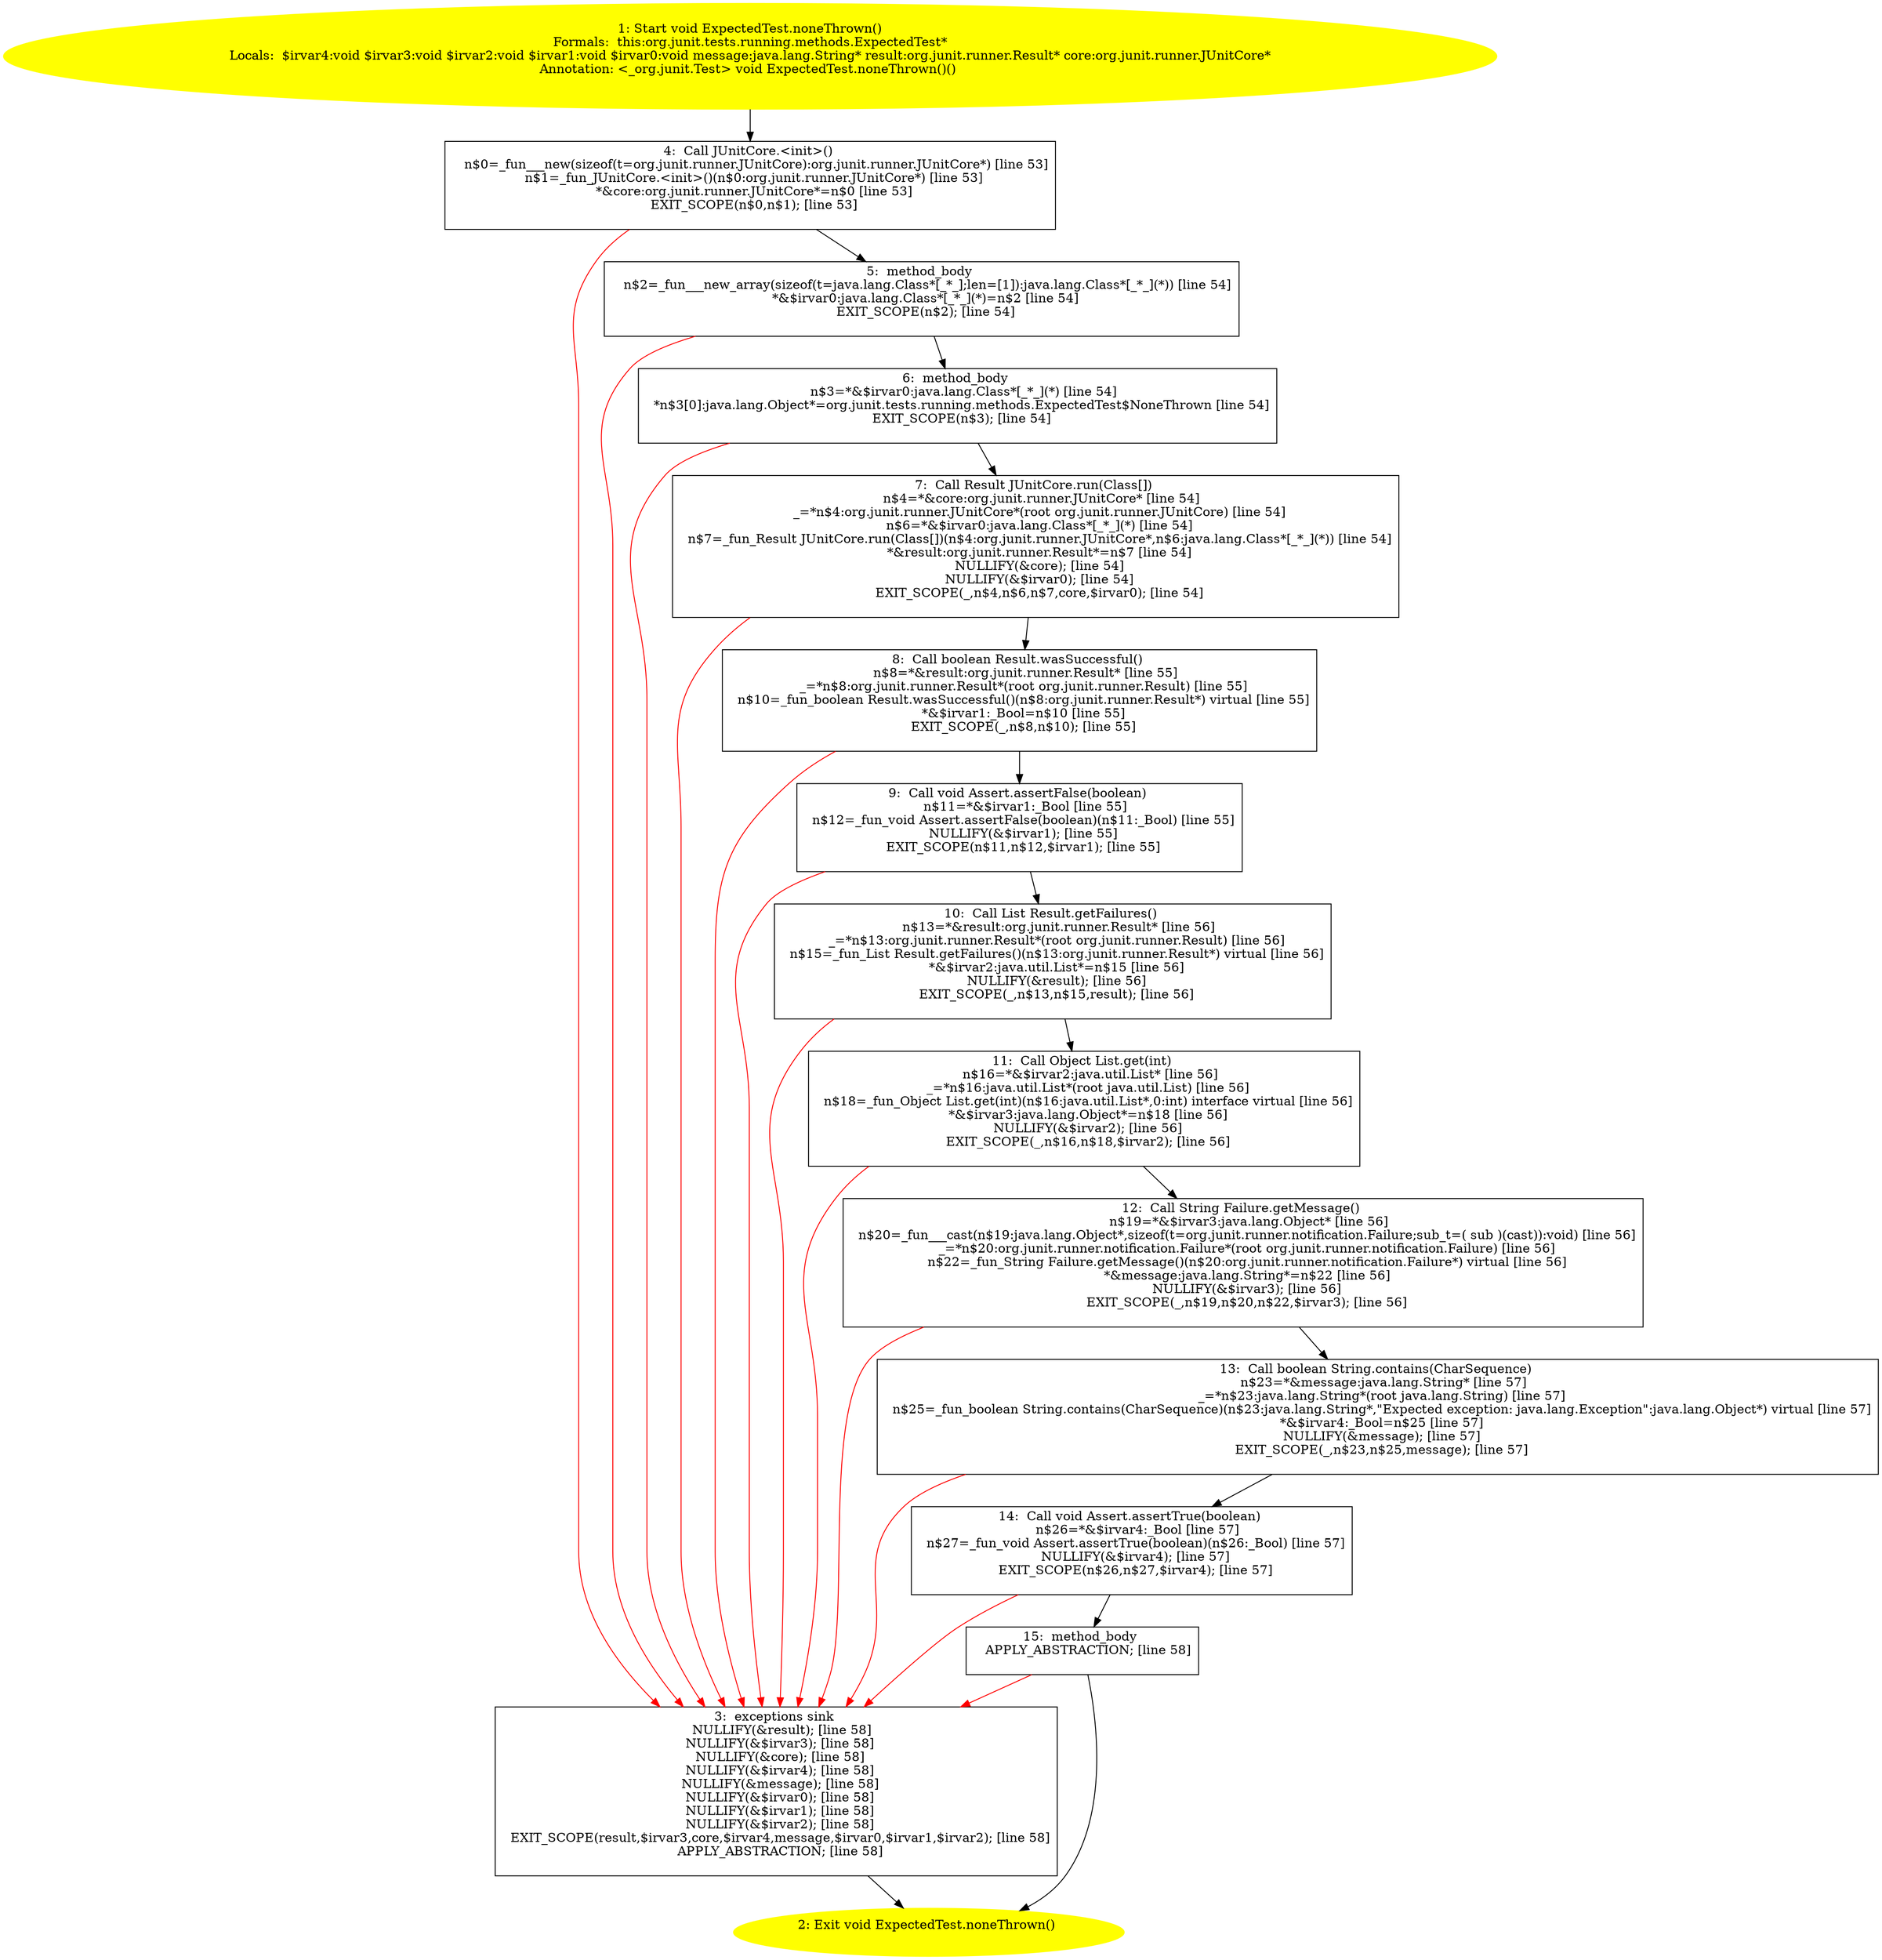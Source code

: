 /* @generated */
digraph cfg {
"org.junit.tests.running.methods.ExpectedTest.noneThrown():void.d123fd8cc3b80014683d490cee3721d7_1" [label="1: Start void ExpectedTest.noneThrown()\nFormals:  this:org.junit.tests.running.methods.ExpectedTest*\nLocals:  $irvar4:void $irvar3:void $irvar2:void $irvar1:void $irvar0:void message:java.lang.String* result:org.junit.runner.Result* core:org.junit.runner.JUnitCore*\nAnnotation: <_org.junit.Test> void ExpectedTest.noneThrown()() \n  " color=yellow style=filled]
	

	 "org.junit.tests.running.methods.ExpectedTest.noneThrown():void.d123fd8cc3b80014683d490cee3721d7_1" -> "org.junit.tests.running.methods.ExpectedTest.noneThrown():void.d123fd8cc3b80014683d490cee3721d7_4" ;
"org.junit.tests.running.methods.ExpectedTest.noneThrown():void.d123fd8cc3b80014683d490cee3721d7_2" [label="2: Exit void ExpectedTest.noneThrown() \n  " color=yellow style=filled]
	

"org.junit.tests.running.methods.ExpectedTest.noneThrown():void.d123fd8cc3b80014683d490cee3721d7_3" [label="3:  exceptions sink \n   NULLIFY(&result); [line 58]\n  NULLIFY(&$irvar3); [line 58]\n  NULLIFY(&core); [line 58]\n  NULLIFY(&$irvar4); [line 58]\n  NULLIFY(&message); [line 58]\n  NULLIFY(&$irvar0); [line 58]\n  NULLIFY(&$irvar1); [line 58]\n  NULLIFY(&$irvar2); [line 58]\n  EXIT_SCOPE(result,$irvar3,core,$irvar4,message,$irvar0,$irvar1,$irvar2); [line 58]\n  APPLY_ABSTRACTION; [line 58]\n " shape="box"]
	

	 "org.junit.tests.running.methods.ExpectedTest.noneThrown():void.d123fd8cc3b80014683d490cee3721d7_3" -> "org.junit.tests.running.methods.ExpectedTest.noneThrown():void.d123fd8cc3b80014683d490cee3721d7_2" ;
"org.junit.tests.running.methods.ExpectedTest.noneThrown():void.d123fd8cc3b80014683d490cee3721d7_4" [label="4:  Call JUnitCore.<init>() \n   n$0=_fun___new(sizeof(t=org.junit.runner.JUnitCore):org.junit.runner.JUnitCore*) [line 53]\n  n$1=_fun_JUnitCore.<init>()(n$0:org.junit.runner.JUnitCore*) [line 53]\n  *&core:org.junit.runner.JUnitCore*=n$0 [line 53]\n  EXIT_SCOPE(n$0,n$1); [line 53]\n " shape="box"]
	

	 "org.junit.tests.running.methods.ExpectedTest.noneThrown():void.d123fd8cc3b80014683d490cee3721d7_4" -> "org.junit.tests.running.methods.ExpectedTest.noneThrown():void.d123fd8cc3b80014683d490cee3721d7_5" ;
	 "org.junit.tests.running.methods.ExpectedTest.noneThrown():void.d123fd8cc3b80014683d490cee3721d7_4" -> "org.junit.tests.running.methods.ExpectedTest.noneThrown():void.d123fd8cc3b80014683d490cee3721d7_3" [color="red" ];
"org.junit.tests.running.methods.ExpectedTest.noneThrown():void.d123fd8cc3b80014683d490cee3721d7_5" [label="5:  method_body \n   n$2=_fun___new_array(sizeof(t=java.lang.Class*[_*_];len=[1]):java.lang.Class*[_*_](*)) [line 54]\n  *&$irvar0:java.lang.Class*[_*_](*)=n$2 [line 54]\n  EXIT_SCOPE(n$2); [line 54]\n " shape="box"]
	

	 "org.junit.tests.running.methods.ExpectedTest.noneThrown():void.d123fd8cc3b80014683d490cee3721d7_5" -> "org.junit.tests.running.methods.ExpectedTest.noneThrown():void.d123fd8cc3b80014683d490cee3721d7_6" ;
	 "org.junit.tests.running.methods.ExpectedTest.noneThrown():void.d123fd8cc3b80014683d490cee3721d7_5" -> "org.junit.tests.running.methods.ExpectedTest.noneThrown():void.d123fd8cc3b80014683d490cee3721d7_3" [color="red" ];
"org.junit.tests.running.methods.ExpectedTest.noneThrown():void.d123fd8cc3b80014683d490cee3721d7_6" [label="6:  method_body \n   n$3=*&$irvar0:java.lang.Class*[_*_](*) [line 54]\n  *n$3[0]:java.lang.Object*=org.junit.tests.running.methods.ExpectedTest$NoneThrown [line 54]\n  EXIT_SCOPE(n$3); [line 54]\n " shape="box"]
	

	 "org.junit.tests.running.methods.ExpectedTest.noneThrown():void.d123fd8cc3b80014683d490cee3721d7_6" -> "org.junit.tests.running.methods.ExpectedTest.noneThrown():void.d123fd8cc3b80014683d490cee3721d7_7" ;
	 "org.junit.tests.running.methods.ExpectedTest.noneThrown():void.d123fd8cc3b80014683d490cee3721d7_6" -> "org.junit.tests.running.methods.ExpectedTest.noneThrown():void.d123fd8cc3b80014683d490cee3721d7_3" [color="red" ];
"org.junit.tests.running.methods.ExpectedTest.noneThrown():void.d123fd8cc3b80014683d490cee3721d7_7" [label="7:  Call Result JUnitCore.run(Class[]) \n   n$4=*&core:org.junit.runner.JUnitCore* [line 54]\n  _=*n$4:org.junit.runner.JUnitCore*(root org.junit.runner.JUnitCore) [line 54]\n  n$6=*&$irvar0:java.lang.Class*[_*_](*) [line 54]\n  n$7=_fun_Result JUnitCore.run(Class[])(n$4:org.junit.runner.JUnitCore*,n$6:java.lang.Class*[_*_](*)) [line 54]\n  *&result:org.junit.runner.Result*=n$7 [line 54]\n  NULLIFY(&core); [line 54]\n  NULLIFY(&$irvar0); [line 54]\n  EXIT_SCOPE(_,n$4,n$6,n$7,core,$irvar0); [line 54]\n " shape="box"]
	

	 "org.junit.tests.running.methods.ExpectedTest.noneThrown():void.d123fd8cc3b80014683d490cee3721d7_7" -> "org.junit.tests.running.methods.ExpectedTest.noneThrown():void.d123fd8cc3b80014683d490cee3721d7_8" ;
	 "org.junit.tests.running.methods.ExpectedTest.noneThrown():void.d123fd8cc3b80014683d490cee3721d7_7" -> "org.junit.tests.running.methods.ExpectedTest.noneThrown():void.d123fd8cc3b80014683d490cee3721d7_3" [color="red" ];
"org.junit.tests.running.methods.ExpectedTest.noneThrown():void.d123fd8cc3b80014683d490cee3721d7_8" [label="8:  Call boolean Result.wasSuccessful() \n   n$8=*&result:org.junit.runner.Result* [line 55]\n  _=*n$8:org.junit.runner.Result*(root org.junit.runner.Result) [line 55]\n  n$10=_fun_boolean Result.wasSuccessful()(n$8:org.junit.runner.Result*) virtual [line 55]\n  *&$irvar1:_Bool=n$10 [line 55]\n  EXIT_SCOPE(_,n$8,n$10); [line 55]\n " shape="box"]
	

	 "org.junit.tests.running.methods.ExpectedTest.noneThrown():void.d123fd8cc3b80014683d490cee3721d7_8" -> "org.junit.tests.running.methods.ExpectedTest.noneThrown():void.d123fd8cc3b80014683d490cee3721d7_9" ;
	 "org.junit.tests.running.methods.ExpectedTest.noneThrown():void.d123fd8cc3b80014683d490cee3721d7_8" -> "org.junit.tests.running.methods.ExpectedTest.noneThrown():void.d123fd8cc3b80014683d490cee3721d7_3" [color="red" ];
"org.junit.tests.running.methods.ExpectedTest.noneThrown():void.d123fd8cc3b80014683d490cee3721d7_9" [label="9:  Call void Assert.assertFalse(boolean) \n   n$11=*&$irvar1:_Bool [line 55]\n  n$12=_fun_void Assert.assertFalse(boolean)(n$11:_Bool) [line 55]\n  NULLIFY(&$irvar1); [line 55]\n  EXIT_SCOPE(n$11,n$12,$irvar1); [line 55]\n " shape="box"]
	

	 "org.junit.tests.running.methods.ExpectedTest.noneThrown():void.d123fd8cc3b80014683d490cee3721d7_9" -> "org.junit.tests.running.methods.ExpectedTest.noneThrown():void.d123fd8cc3b80014683d490cee3721d7_10" ;
	 "org.junit.tests.running.methods.ExpectedTest.noneThrown():void.d123fd8cc3b80014683d490cee3721d7_9" -> "org.junit.tests.running.methods.ExpectedTest.noneThrown():void.d123fd8cc3b80014683d490cee3721d7_3" [color="red" ];
"org.junit.tests.running.methods.ExpectedTest.noneThrown():void.d123fd8cc3b80014683d490cee3721d7_10" [label="10:  Call List Result.getFailures() \n   n$13=*&result:org.junit.runner.Result* [line 56]\n  _=*n$13:org.junit.runner.Result*(root org.junit.runner.Result) [line 56]\n  n$15=_fun_List Result.getFailures()(n$13:org.junit.runner.Result*) virtual [line 56]\n  *&$irvar2:java.util.List*=n$15 [line 56]\n  NULLIFY(&result); [line 56]\n  EXIT_SCOPE(_,n$13,n$15,result); [line 56]\n " shape="box"]
	

	 "org.junit.tests.running.methods.ExpectedTest.noneThrown():void.d123fd8cc3b80014683d490cee3721d7_10" -> "org.junit.tests.running.methods.ExpectedTest.noneThrown():void.d123fd8cc3b80014683d490cee3721d7_11" ;
	 "org.junit.tests.running.methods.ExpectedTest.noneThrown():void.d123fd8cc3b80014683d490cee3721d7_10" -> "org.junit.tests.running.methods.ExpectedTest.noneThrown():void.d123fd8cc3b80014683d490cee3721d7_3" [color="red" ];
"org.junit.tests.running.methods.ExpectedTest.noneThrown():void.d123fd8cc3b80014683d490cee3721d7_11" [label="11:  Call Object List.get(int) \n   n$16=*&$irvar2:java.util.List* [line 56]\n  _=*n$16:java.util.List*(root java.util.List) [line 56]\n  n$18=_fun_Object List.get(int)(n$16:java.util.List*,0:int) interface virtual [line 56]\n  *&$irvar3:java.lang.Object*=n$18 [line 56]\n  NULLIFY(&$irvar2); [line 56]\n  EXIT_SCOPE(_,n$16,n$18,$irvar2); [line 56]\n " shape="box"]
	

	 "org.junit.tests.running.methods.ExpectedTest.noneThrown():void.d123fd8cc3b80014683d490cee3721d7_11" -> "org.junit.tests.running.methods.ExpectedTest.noneThrown():void.d123fd8cc3b80014683d490cee3721d7_12" ;
	 "org.junit.tests.running.methods.ExpectedTest.noneThrown():void.d123fd8cc3b80014683d490cee3721d7_11" -> "org.junit.tests.running.methods.ExpectedTest.noneThrown():void.d123fd8cc3b80014683d490cee3721d7_3" [color="red" ];
"org.junit.tests.running.methods.ExpectedTest.noneThrown():void.d123fd8cc3b80014683d490cee3721d7_12" [label="12:  Call String Failure.getMessage() \n   n$19=*&$irvar3:java.lang.Object* [line 56]\n  n$20=_fun___cast(n$19:java.lang.Object*,sizeof(t=org.junit.runner.notification.Failure;sub_t=( sub )(cast)):void) [line 56]\n  _=*n$20:org.junit.runner.notification.Failure*(root org.junit.runner.notification.Failure) [line 56]\n  n$22=_fun_String Failure.getMessage()(n$20:org.junit.runner.notification.Failure*) virtual [line 56]\n  *&message:java.lang.String*=n$22 [line 56]\n  NULLIFY(&$irvar3); [line 56]\n  EXIT_SCOPE(_,n$19,n$20,n$22,$irvar3); [line 56]\n " shape="box"]
	

	 "org.junit.tests.running.methods.ExpectedTest.noneThrown():void.d123fd8cc3b80014683d490cee3721d7_12" -> "org.junit.tests.running.methods.ExpectedTest.noneThrown():void.d123fd8cc3b80014683d490cee3721d7_13" ;
	 "org.junit.tests.running.methods.ExpectedTest.noneThrown():void.d123fd8cc3b80014683d490cee3721d7_12" -> "org.junit.tests.running.methods.ExpectedTest.noneThrown():void.d123fd8cc3b80014683d490cee3721d7_3" [color="red" ];
"org.junit.tests.running.methods.ExpectedTest.noneThrown():void.d123fd8cc3b80014683d490cee3721d7_13" [label="13:  Call boolean String.contains(CharSequence) \n   n$23=*&message:java.lang.String* [line 57]\n  _=*n$23:java.lang.String*(root java.lang.String) [line 57]\n  n$25=_fun_boolean String.contains(CharSequence)(n$23:java.lang.String*,\"Expected exception: java.lang.Exception\":java.lang.Object*) virtual [line 57]\n  *&$irvar4:_Bool=n$25 [line 57]\n  NULLIFY(&message); [line 57]\n  EXIT_SCOPE(_,n$23,n$25,message); [line 57]\n " shape="box"]
	

	 "org.junit.tests.running.methods.ExpectedTest.noneThrown():void.d123fd8cc3b80014683d490cee3721d7_13" -> "org.junit.tests.running.methods.ExpectedTest.noneThrown():void.d123fd8cc3b80014683d490cee3721d7_14" ;
	 "org.junit.tests.running.methods.ExpectedTest.noneThrown():void.d123fd8cc3b80014683d490cee3721d7_13" -> "org.junit.tests.running.methods.ExpectedTest.noneThrown():void.d123fd8cc3b80014683d490cee3721d7_3" [color="red" ];
"org.junit.tests.running.methods.ExpectedTest.noneThrown():void.d123fd8cc3b80014683d490cee3721d7_14" [label="14:  Call void Assert.assertTrue(boolean) \n   n$26=*&$irvar4:_Bool [line 57]\n  n$27=_fun_void Assert.assertTrue(boolean)(n$26:_Bool) [line 57]\n  NULLIFY(&$irvar4); [line 57]\n  EXIT_SCOPE(n$26,n$27,$irvar4); [line 57]\n " shape="box"]
	

	 "org.junit.tests.running.methods.ExpectedTest.noneThrown():void.d123fd8cc3b80014683d490cee3721d7_14" -> "org.junit.tests.running.methods.ExpectedTest.noneThrown():void.d123fd8cc3b80014683d490cee3721d7_15" ;
	 "org.junit.tests.running.methods.ExpectedTest.noneThrown():void.d123fd8cc3b80014683d490cee3721d7_14" -> "org.junit.tests.running.methods.ExpectedTest.noneThrown():void.d123fd8cc3b80014683d490cee3721d7_3" [color="red" ];
"org.junit.tests.running.methods.ExpectedTest.noneThrown():void.d123fd8cc3b80014683d490cee3721d7_15" [label="15:  method_body \n   APPLY_ABSTRACTION; [line 58]\n " shape="box"]
	

	 "org.junit.tests.running.methods.ExpectedTest.noneThrown():void.d123fd8cc3b80014683d490cee3721d7_15" -> "org.junit.tests.running.methods.ExpectedTest.noneThrown():void.d123fd8cc3b80014683d490cee3721d7_2" ;
	 "org.junit.tests.running.methods.ExpectedTest.noneThrown():void.d123fd8cc3b80014683d490cee3721d7_15" -> "org.junit.tests.running.methods.ExpectedTest.noneThrown():void.d123fd8cc3b80014683d490cee3721d7_3" [color="red" ];
}
